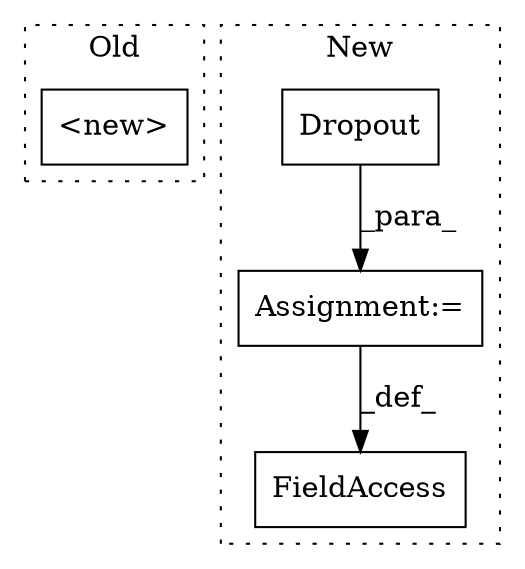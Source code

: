 digraph G {
subgraph cluster0 {
1 [label="<new>" a="46" s="1634,1653" l="6,2" shape="box"];
label = "Old";
style="dotted";
}
subgraph cluster1 {
2 [label="Dropout" a="32" s="1969,1984" l="8,1" shape="box"];
3 [label="FieldAccess" a="22" s="1947" l="12" shape="box"];
4 [label="Assignment:=" a="7" s="1959" l="1" shape="box"];
label = "New";
style="dotted";
}
2 -> 4 [label="_para_"];
4 -> 3 [label="_def_"];
}